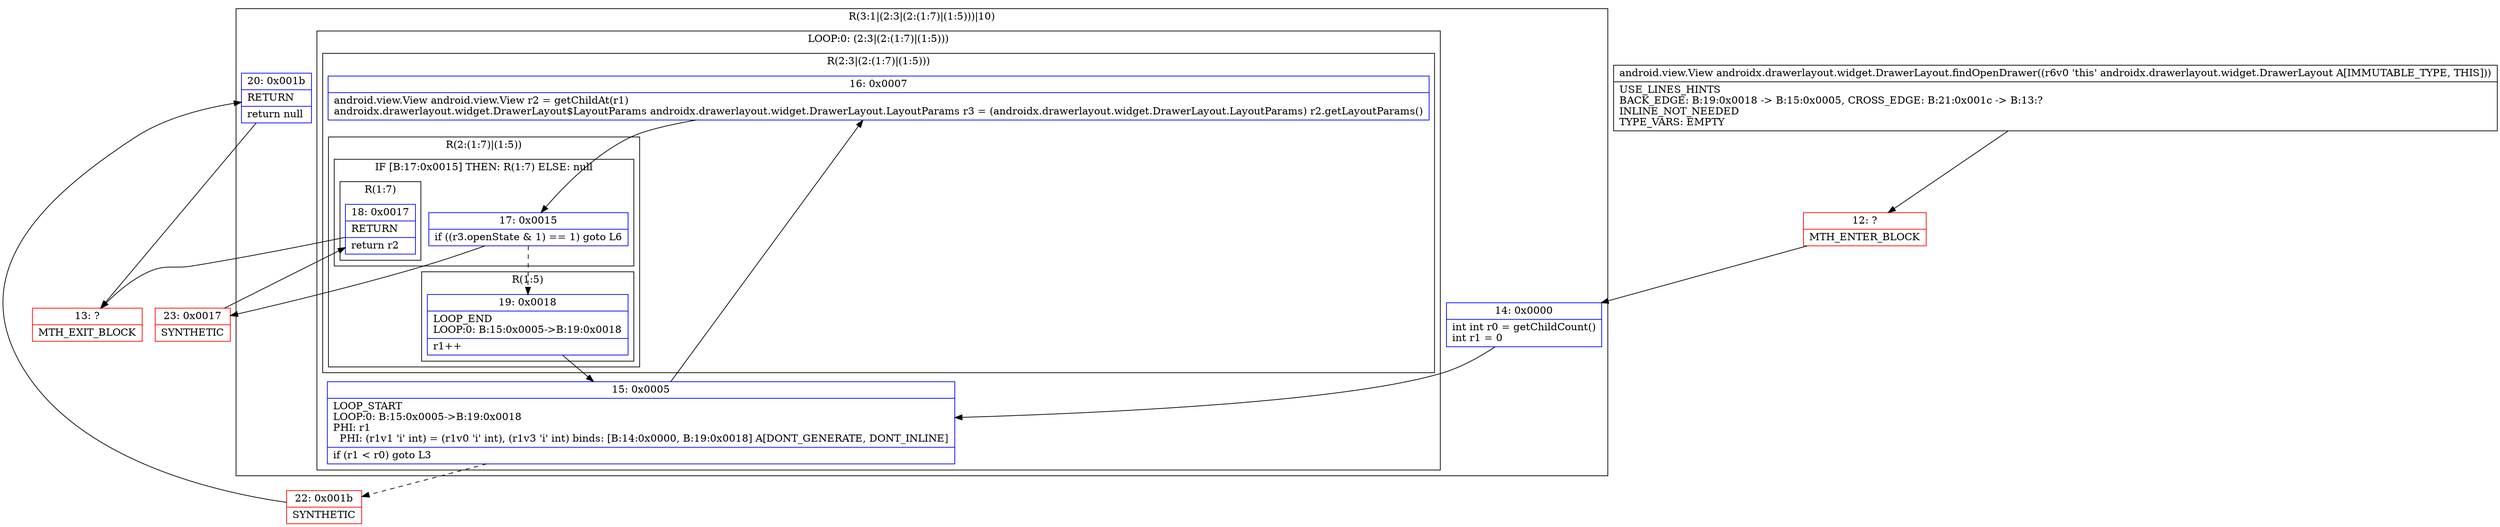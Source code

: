 digraph "CFG forandroidx.drawerlayout.widget.DrawerLayout.findOpenDrawer()Landroid\/view\/View;" {
subgraph cluster_Region_1466818179 {
label = "R(3:1|(2:3|(2:(1:7)|(1:5)))|10)";
node [shape=record,color=blue];
Node_14 [shape=record,label="{14\:\ 0x0000|int int r0 = getChildCount()\lint r1 = 0\l}"];
subgraph cluster_LoopRegion_452738016 {
label = "LOOP:0: (2:3|(2:(1:7)|(1:5)))";
node [shape=record,color=blue];
Node_15 [shape=record,label="{15\:\ 0x0005|LOOP_START\lLOOP:0: B:15:0x0005\-\>B:19:0x0018\lPHI: r1 \l  PHI: (r1v1 'i' int) = (r1v0 'i' int), (r1v3 'i' int) binds: [B:14:0x0000, B:19:0x0018] A[DONT_GENERATE, DONT_INLINE]\l|if (r1 \< r0) goto L3\l}"];
subgraph cluster_Region_408383220 {
label = "R(2:3|(2:(1:7)|(1:5)))";
node [shape=record,color=blue];
Node_16 [shape=record,label="{16\:\ 0x0007|android.view.View android.view.View r2 = getChildAt(r1)\landroidx.drawerlayout.widget.DrawerLayout$LayoutParams androidx.drawerlayout.widget.DrawerLayout.LayoutParams r3 = (androidx.drawerlayout.widget.DrawerLayout.LayoutParams) r2.getLayoutParams()\l}"];
subgraph cluster_Region_213334354 {
label = "R(2:(1:7)|(1:5))";
node [shape=record,color=blue];
subgraph cluster_IfRegion_1513045582 {
label = "IF [B:17:0x0015] THEN: R(1:7) ELSE: null";
node [shape=record,color=blue];
Node_17 [shape=record,label="{17\:\ 0x0015|if ((r3.openState & 1) == 1) goto L6\l}"];
subgraph cluster_Region_561459899 {
label = "R(1:7)";
node [shape=record,color=blue];
Node_18 [shape=record,label="{18\:\ 0x0017|RETURN\l|return r2\l}"];
}
}
subgraph cluster_Region_788861312 {
label = "R(1:5)";
node [shape=record,color=blue];
Node_19 [shape=record,label="{19\:\ 0x0018|LOOP_END\lLOOP:0: B:15:0x0005\-\>B:19:0x0018\l|r1++\l}"];
}
}
}
}
Node_20 [shape=record,label="{20\:\ 0x001b|RETURN\l|return null\l}"];
}
Node_12 [shape=record,color=red,label="{12\:\ ?|MTH_ENTER_BLOCK\l}"];
Node_23 [shape=record,color=red,label="{23\:\ 0x0017|SYNTHETIC\l}"];
Node_13 [shape=record,color=red,label="{13\:\ ?|MTH_EXIT_BLOCK\l}"];
Node_22 [shape=record,color=red,label="{22\:\ 0x001b|SYNTHETIC\l}"];
MethodNode[shape=record,label="{android.view.View androidx.drawerlayout.widget.DrawerLayout.findOpenDrawer((r6v0 'this' androidx.drawerlayout.widget.DrawerLayout A[IMMUTABLE_TYPE, THIS]))  | USE_LINES_HINTS\lBACK_EDGE: B:19:0x0018 \-\> B:15:0x0005, CROSS_EDGE: B:21:0x001c \-\> B:13:?\lINLINE_NOT_NEEDED\lTYPE_VARS: EMPTY\l}"];
MethodNode -> Node_12;Node_14 -> Node_15;
Node_15 -> Node_16;
Node_15 -> Node_22[style=dashed];
Node_16 -> Node_17;
Node_17 -> Node_19[style=dashed];
Node_17 -> Node_23;
Node_18 -> Node_13;
Node_19 -> Node_15;
Node_20 -> Node_13;
Node_12 -> Node_14;
Node_23 -> Node_18;
Node_22 -> Node_20;
}

